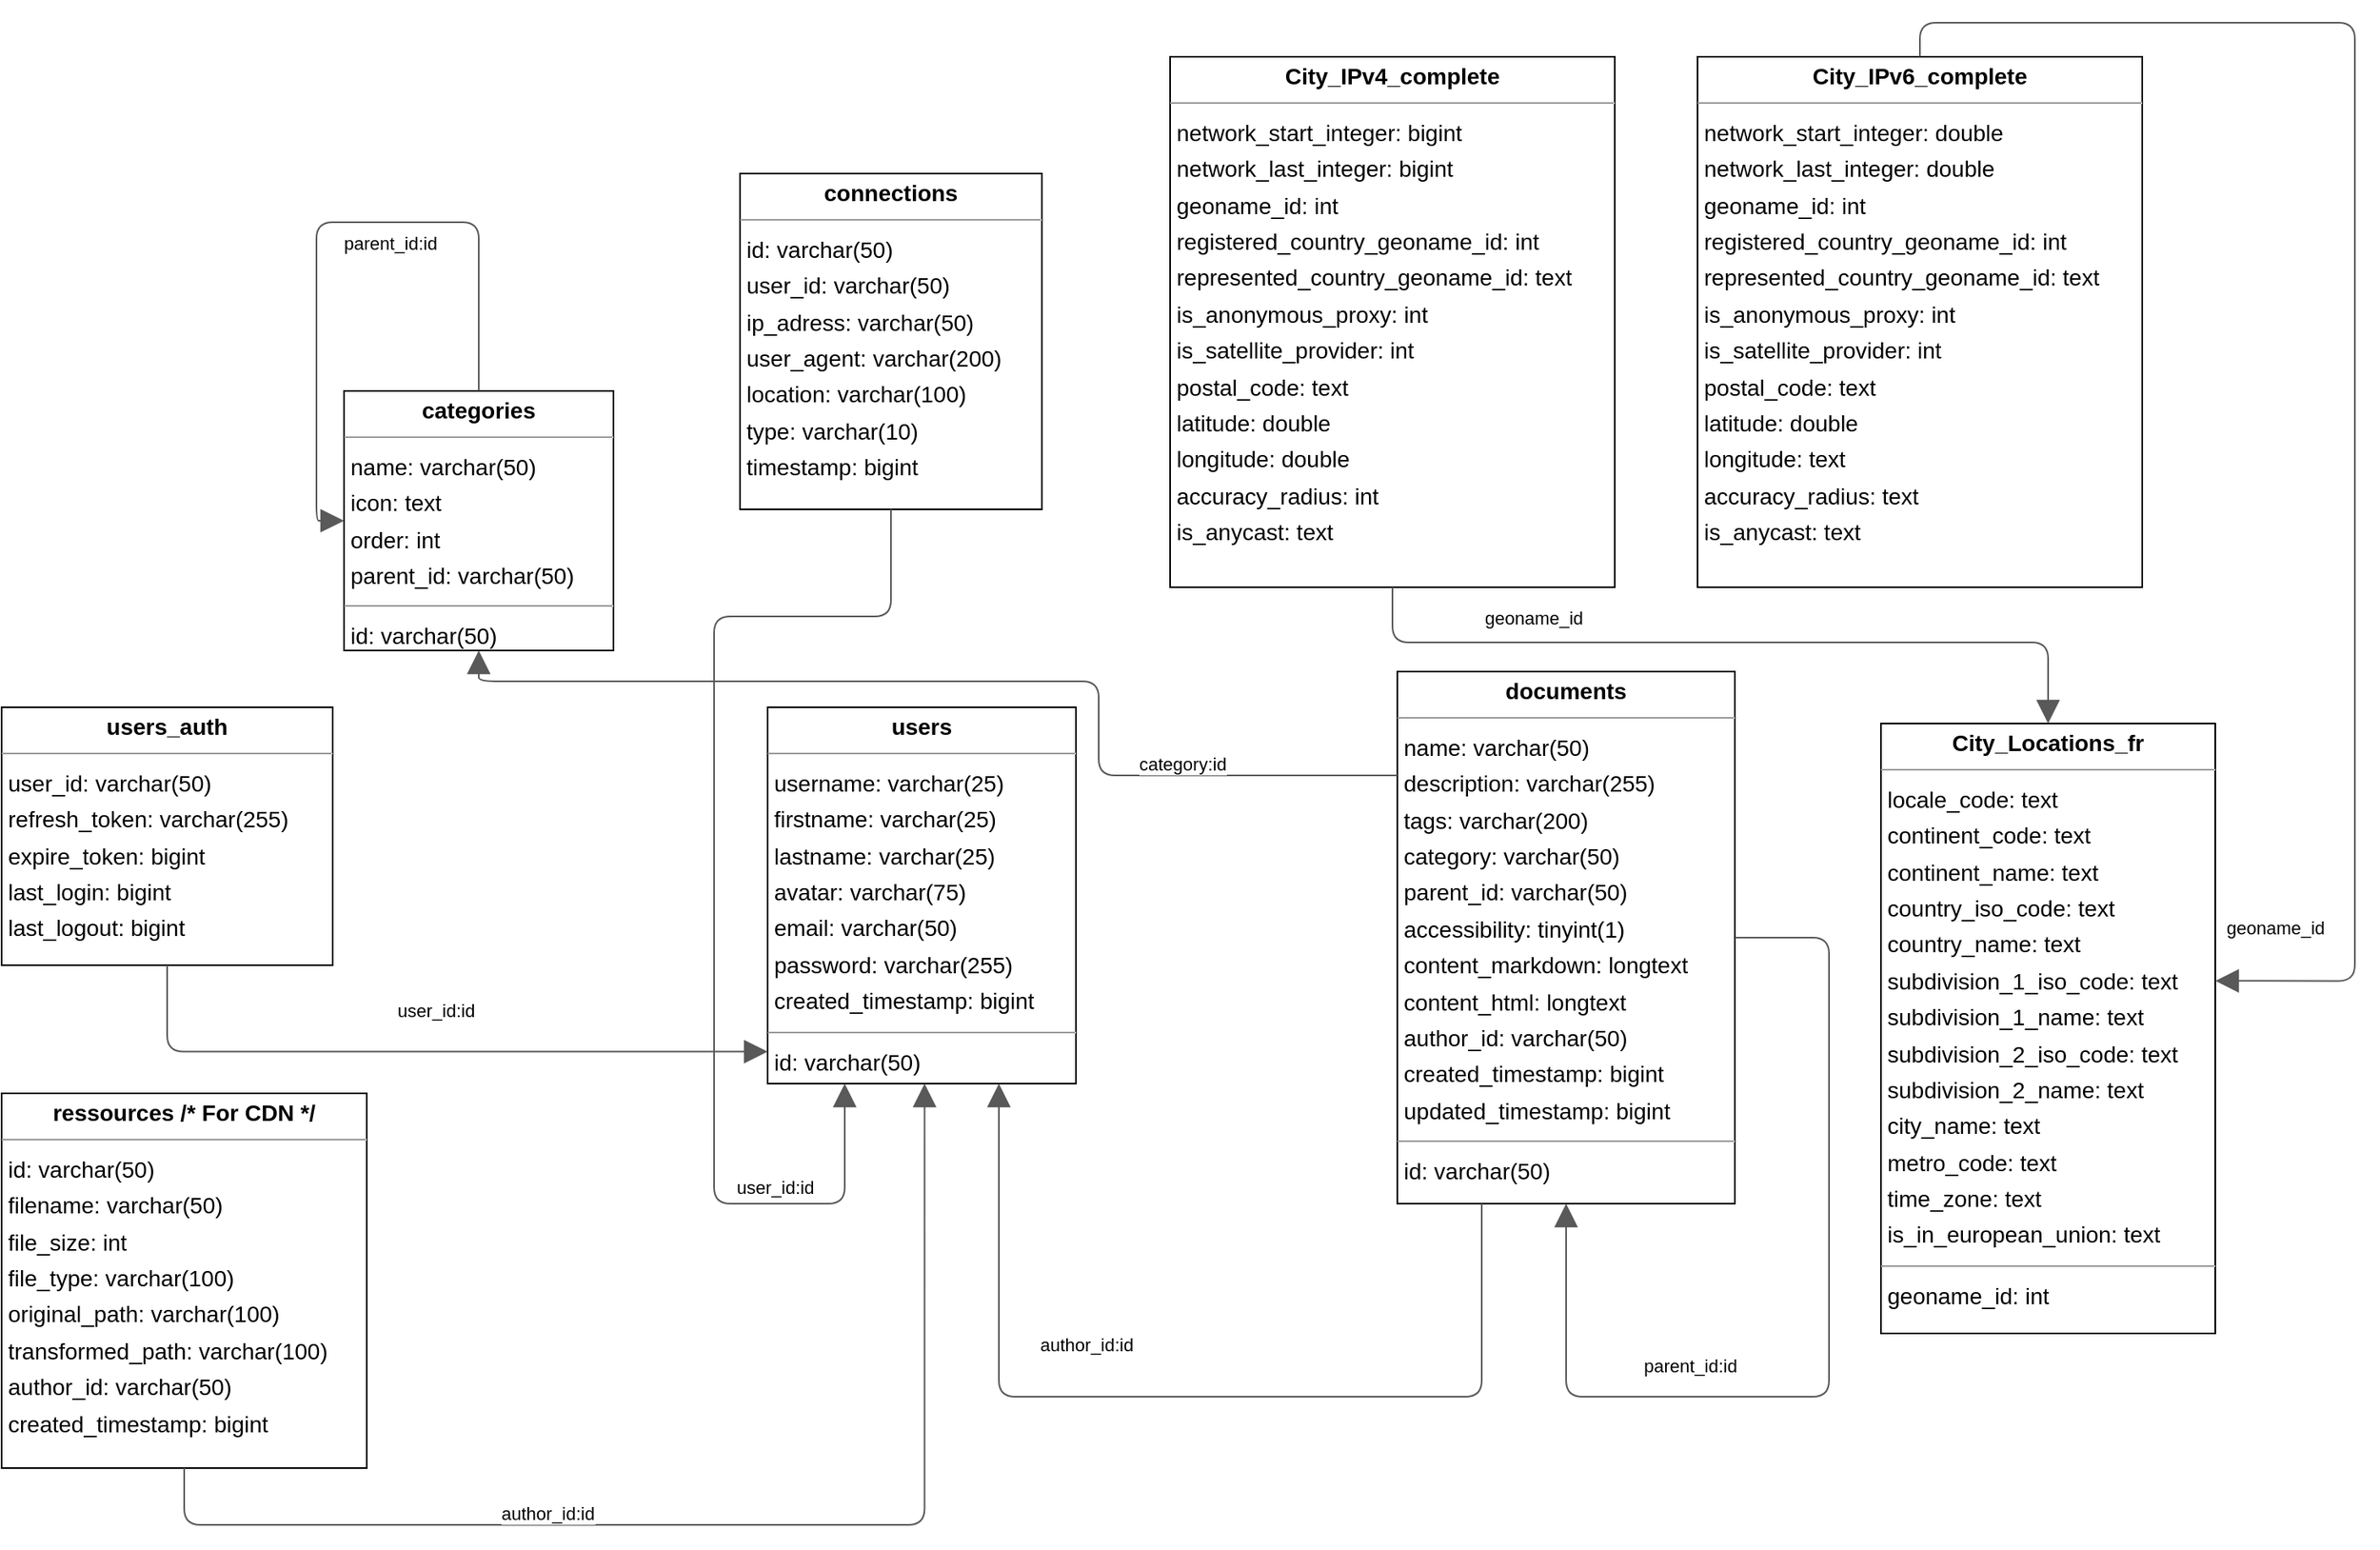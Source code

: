 <mxGraphModel dx="0" dy="0" grid="1" gridSize="10" guides="1" tooltips="1" connect="1" arrows="1" fold="1" page="0" pageScale="1" background="none" math="0" shadow="0">
  <root>
    <mxCell id="0" />
    <mxCell id="1" parent="0" />
    <mxCell id="node3" parent="1" vertex="1" value="&lt;p style=&quot;margin:0px;margin-top:4px;text-align:center;&quot;&gt;&lt;b&gt;City_IPv4_complete&lt;/b&gt;&lt;/p&gt;&lt;hr size=&quot;1&quot;/&gt;&lt;p style=&quot;margin:0 0 0 4px;line-height:1.6;&quot;&gt; network_start_integer: bigint&lt;br/&gt; network_last_integer: bigint&lt;br/&gt; geoname_id: int&lt;br/&gt; registered_country_geoname_id: int&lt;br/&gt; represented_country_geoname_id: text&lt;br/&gt; is_anonymous_proxy: int&lt;br/&gt; is_satellite_provider: int&lt;br/&gt; postal_code: text&lt;br/&gt; latitude: double&lt;br/&gt; longitude: double&lt;br/&gt; accuracy_radius: int&lt;br/&gt; is_anycast: text&lt;/p&gt;" style="verticalAlign=top;align=left;overflow=fill;fontSize=14;fontFamily=Helvetica;html=1;rounded=0;shadow=0;comic=0;labelBackgroundColor=none;strokeWidth=1;">
      <mxGeometry x="552" y="234" width="274" height="327" as="geometry" />
    </mxCell>
    <mxCell id="node2" parent="1" vertex="1" value="&lt;p style=&quot;margin:0px;margin-top:4px;text-align:center;&quot;&gt;&lt;b&gt;City_IPv6_complete&lt;/b&gt;&lt;/p&gt;&lt;hr size=&quot;1&quot;/&gt;&lt;p style=&quot;margin:0 0 0 4px;line-height:1.6;&quot;&gt; network_start_integer: double&lt;br/&gt; network_last_integer: double&lt;br/&gt; geoname_id: int&lt;br/&gt; registered_country_geoname_id: int&lt;br/&gt; represented_country_geoname_id: text&lt;br/&gt; is_anonymous_proxy: int&lt;br/&gt; is_satellite_provider: int&lt;br/&gt; postal_code: text&lt;br/&gt; latitude: double&lt;br/&gt; longitude: text&lt;br/&gt; accuracy_radius: text&lt;br/&gt; is_anycast: text&lt;/p&gt;" style="verticalAlign=top;align=left;overflow=fill;fontSize=14;fontFamily=Helvetica;html=1;rounded=0;shadow=0;comic=0;labelBackgroundColor=none;strokeWidth=1;">
      <mxGeometry x="877" y="234" width="274" height="327" as="geometry" />
    </mxCell>
    <mxCell id="node8" parent="1" vertex="1" value="&lt;p style=&quot;margin:0px;margin-top:4px;text-align:center;&quot;&gt;&lt;b&gt;City_Locations_fr&lt;/b&gt;&lt;/p&gt;&lt;hr size=&quot;1&quot;/&gt;&lt;p style=&quot;margin:0 0 0 4px;line-height:1.6;&quot;&gt; locale_code: text&lt;br/&gt; continent_code: text&lt;br/&gt; continent_name: text&lt;br/&gt; country_iso_code: text&lt;br/&gt; country_name: text&lt;br/&gt; subdivision_1_iso_code: text&lt;br/&gt; subdivision_1_name: text&lt;br/&gt; subdivision_2_iso_code: text&lt;br/&gt; subdivision_2_name: text&lt;br/&gt; city_name: text&lt;br/&gt; metro_code: text&lt;br/&gt; time_zone: text&lt;br/&gt; is_in_european_union: text&lt;/p&gt;&lt;hr size=&quot;1&quot;/&gt;&lt;p style=&quot;margin:0 0 0 4px;line-height:1.6;&quot;&gt; geoname_id: int&lt;/p&gt;" style="verticalAlign=top;align=left;overflow=fill;fontSize=14;fontFamily=Helvetica;html=1;rounded=0;shadow=0;comic=0;labelBackgroundColor=none;strokeWidth=1;">
      <mxGeometry x="990" y="645" width="206" height="376" as="geometry" />
    </mxCell>
    <mxCell id="node4" parent="1" vertex="1" value="&lt;p style=&quot;margin:0px;margin-top:4px;text-align:center;&quot;&gt;&lt;b&gt;categories&lt;/b&gt;&lt;/p&gt;&lt;hr size=&quot;1&quot;/&gt;&lt;p style=&quot;margin:0 0 0 4px;line-height:1.6;&quot;&gt; name: varchar(50)&lt;br/&gt; icon: text&lt;br/&gt; order: int&lt;br/&gt; parent_id: varchar(50)&lt;/p&gt;&lt;hr size=&quot;1&quot;/&gt;&lt;p style=&quot;margin:0 0 0 4px;line-height:1.6;&quot;&gt; id: varchar(50)&lt;/p&gt;" style="verticalAlign=top;align=left;overflow=fill;fontSize=14;fontFamily=Helvetica;html=1;rounded=0;shadow=0;comic=0;labelBackgroundColor=none;strokeWidth=1;">
      <mxGeometry x="43" y="440" width="166" height="160" as="geometry" />
    </mxCell>
    <mxCell id="node1" parent="1" vertex="1" value="&lt;p style=&quot;margin:0px;margin-top:4px;text-align:center;&quot;&gt;&lt;b&gt;connections&lt;/b&gt;&lt;/p&gt;&lt;hr size=&quot;1&quot;/&gt;&lt;p style=&quot;margin:0 0 0 4px;line-height:1.6;&quot;&gt; id: varchar(50)&lt;br/&gt; user_id: varchar(50)&lt;br/&gt; ip_adress: varchar(50)&lt;br/&gt; user_agent: varchar(200)&lt;br/&gt; location: varchar(100)&lt;br/&gt; type: varchar(10)&lt;br/&gt; timestamp: bigint&lt;/p&gt;" style="verticalAlign=top;align=left;overflow=fill;fontSize=14;fontFamily=Helvetica;html=1;rounded=0;shadow=0;comic=0;labelBackgroundColor=none;strokeWidth=1;">
      <mxGeometry x="287" y="306" width="186" height="207" as="geometry" />
    </mxCell>
    <mxCell id="node7" parent="1" vertex="1" value="&lt;p style=&quot;margin:0px;margin-top:4px;text-align:center;&quot;&gt;&lt;b&gt;documents&lt;/b&gt;&lt;/p&gt;&lt;hr size=&quot;1&quot;/&gt;&lt;p style=&quot;margin:0 0 0 4px;line-height:1.6;&quot;&gt; name: varchar(50)&lt;br/&gt; description: varchar(255)&lt;br/&gt; tags: varchar(200)&lt;br/&gt; category: varchar(50)&lt;br/&gt; parent_id: varchar(50)&lt;br/&gt; accessibility: tinyint(1)&lt;br/&gt; content_markdown: longtext&lt;br/&gt; content_html: longtext&lt;br/&gt; author_id: varchar(50)&lt;br/&gt; created_timestamp: bigint&lt;br/&gt; updated_timestamp: bigint&lt;/p&gt;&lt;hr size=&quot;1&quot;/&gt;&lt;p style=&quot;margin:0 0 0 4px;line-height:1.6;&quot;&gt; id: varchar(50)&lt;/p&gt;" style="verticalAlign=top;align=left;overflow=fill;fontSize=14;fontFamily=Helvetica;html=1;rounded=0;shadow=0;comic=0;labelBackgroundColor=none;strokeWidth=1;">
      <mxGeometry x="692" y="613" width="208" height="328" as="geometry" />
    </mxCell>
    <mxCell id="node5" parent="1" vertex="1" value="&lt;p style=&quot;margin:0px;margin-top:4px;text-align:center;&quot;&gt;&lt;b&gt;ressources  /* For CDN */&lt;/b&gt;&lt;/p&gt;&lt;hr size=&quot;1&quot;/&gt;&lt;p style=&quot;margin:0 0 0 4px;line-height:1.6;&quot;&gt; id: varchar(50)&lt;br/&gt; filename: varchar(50)&lt;br/&gt; file_size: int&lt;br/&gt; file_type: varchar(100)&lt;br/&gt; original_path: varchar(100)&lt;br/&gt; transformed_path: varchar(100)&lt;br/&gt; author_id: varchar(50)&lt;br/&gt; created_timestamp: bigint&lt;/p&gt;" style="verticalAlign=top;align=left;overflow=fill;fontSize=14;fontFamily=Helvetica;html=1;rounded=0;shadow=0;comic=0;labelBackgroundColor=none;strokeWidth=1;">
      <mxGeometry x="-168" y="873" width="225" height="231" as="geometry" />
    </mxCell>
    <mxCell id="node0" parent="1" vertex="1" value="&lt;p style=&quot;margin:0px;margin-top:4px;text-align:center;&quot;&gt;&lt;b&gt;users&lt;/b&gt;&lt;/p&gt;&lt;hr size=&quot;1&quot;/&gt;&lt;p style=&quot;margin:0 0 0 4px;line-height:1.6;&quot;&gt; username: varchar(25)&lt;br/&gt; firstname: varchar(25)&lt;br/&gt; lastname: varchar(25)&lt;br/&gt; avatar: varchar(75)&lt;br/&gt; email: varchar(50)&lt;br/&gt; password: varchar(255)&lt;br/&gt; created_timestamp: bigint&lt;/p&gt;&lt;hr size=&quot;1&quot;/&gt;&lt;p style=&quot;margin:0 0 0 4px;line-height:1.6;&quot;&gt; id: varchar(50)&lt;/p&gt;" style="verticalAlign=top;align=left;overflow=fill;fontSize=14;fontFamily=Helvetica;html=1;rounded=0;shadow=0;comic=0;labelBackgroundColor=none;strokeWidth=1;">
      <mxGeometry x="304" y="635" width="190" height="232" as="geometry" />
    </mxCell>
    <mxCell id="node6" parent="1" vertex="1" value="&lt;p style=&quot;margin:0px;margin-top:4px;text-align:center;&quot;&gt;&lt;b&gt;users_auth&lt;/b&gt;&lt;/p&gt;&lt;hr size=&quot;1&quot;/&gt;&lt;p style=&quot;margin:0 0 0 4px;line-height:1.6;&quot;&gt; user_id: varchar(50)&lt;br/&gt; refresh_token: varchar(255)&lt;br/&gt; expire_token: bigint&lt;br/&gt; last_login: bigint&lt;br/&gt; last_logout: bigint&lt;/p&gt;" style="verticalAlign=top;align=left;overflow=fill;fontSize=14;fontFamily=Helvetica;html=1;rounded=0;shadow=0;comic=0;labelBackgroundColor=none;strokeWidth=1;">
      <mxGeometry x="-168" y="635" width="204" height="159" as="geometry" />
    </mxCell>
    <mxCell id="edge8" edge="1" value="" parent="1" source="node3" target="node8" style="html=1;rounded=1;edgeStyle=orthogonalEdgeStyle;dashed=0;startArrow=none;endArrow=block;endSize=12;strokeColor=#595959;exitX=0.500;exitY=1.000;exitDx=0;exitDy=0;entryX=0.500;entryY=0.000;entryDx=0;entryDy=0;">
      <mxGeometry width="50" height="50" relative="1" as="geometry">
        <Array as="points">
          <mxPoint x="689" y="595" />
          <mxPoint x="1093" y="595" />
        </Array>
      </mxGeometry>
    </mxCell>
    <mxCell id="label50" parent="edge8" vertex="1" connectable="0" value="geoname_id" style="edgeLabel;resizable=0;html=1;align=left;verticalAlign=top;strokeColor=default;">
      <mxGeometry x="744" y="567" as="geometry" />
    </mxCell>
    <mxCell id="edge7" edge="1" value="" parent="1" source="node2" target="node8" style="html=1;rounded=1;edgeStyle=orthogonalEdgeStyle;dashed=0;startArrow=none;endArrow=block;endSize=12;strokeColor=#595959;exitX=0.500;exitY=0.000;exitDx=0;exitDy=0;entryX=1.000;entryY=0.422;entryDx=0;entryDy=0;">
      <mxGeometry width="50" height="50" relative="1" as="geometry">
        <Array as="points">
          <mxPoint x="1014" y="213" />
          <mxPoint x="1282" y="213" />
          <mxPoint x="1282" y="804" />
        </Array>
      </mxGeometry>
    </mxCell>
    <mxCell id="label44" parent="edge7" vertex="1" connectable="0" value="geoname_id" style="edgeLabel;resizable=0;html=1;align=left;verticalAlign=top;strokeColor=default;">
      <mxGeometry x="1201" y="758" as="geometry" />
    </mxCell>
    <mxCell id="edge1" edge="1" value="" parent="1" source="node4" target="node4" style="html=1;rounded=1;edgeStyle=orthogonalEdgeStyle;dashed=0;startArrow=none;endArrow=block;endSize=12;strokeColor=#595959;exitX=0.500;exitY=0.000;exitDx=0;exitDy=0;entryX=0.000;entryY=0.500;entryDx=0;entryDy=0;">
      <mxGeometry width="50" height="50" relative="1" as="geometry">
        <Array as="points">
          <mxPoint x="126" y="336" />
          <mxPoint x="26" y="336" />
          <mxPoint x="26" y="520" />
        </Array>
      </mxGeometry>
    </mxCell>
    <mxCell id="label8" parent="edge1" vertex="1" connectable="0" value="parent_id:id" style="edgeLabel;resizable=0;html=1;align=left;verticalAlign=top;strokeColor=default;">
      <mxGeometry x="41" y="336" as="geometry" />
    </mxCell>
    <mxCell id="edge6" edge="1" value="" parent="1" source="node1" target="node0" style="html=1;rounded=1;edgeStyle=orthogonalEdgeStyle;dashed=0;startArrow=none;endArrow=block;endSize=12;strokeColor=#595959;exitX=0.500;exitY=1.000;exitDx=0;exitDy=0;entryX=0.250;entryY=1.000;entryDx=0;entryDy=0;">
      <mxGeometry width="50" height="50" relative="1" as="geometry">
        <Array as="points">
          <mxPoint x="380" y="579" />
          <mxPoint x="271" y="579" />
          <mxPoint x="271" y="941" />
          <mxPoint x="352" y="941" />
        </Array>
      </mxGeometry>
    </mxCell>
    <mxCell id="label38" parent="edge6" vertex="1" connectable="0" value="user_id:id" style="edgeLabel;resizable=0;html=1;align=left;verticalAlign=top;strokeColor=default;">
      <mxGeometry x="283" y="918" as="geometry" />
    </mxCell>
    <mxCell id="edge2" edge="1" value="" parent="1" source="node7" target="node4" style="html=1;rounded=1;edgeStyle=orthogonalEdgeStyle;dashed=0;startArrow=none;endArrow=block;endSize=12;strokeColor=#595959;exitX=0.000;exitY=0.195;exitDx=0;exitDy=0;entryX=0.500;entryY=1.000;entryDx=0;entryDy=0;">
      <mxGeometry width="50" height="50" relative="1" as="geometry">
        <Array as="points">
          <mxPoint x="508" y="677" />
          <mxPoint x="508" y="619" />
          <mxPoint x="126" y="619" />
        </Array>
      </mxGeometry>
    </mxCell>
    <mxCell id="label14" parent="edge2" vertex="1" connectable="0" value="category:id" style="edgeLabel;resizable=0;html=1;align=left;verticalAlign=top;strokeColor=default;">
      <mxGeometry x="531" y="657" as="geometry" />
    </mxCell>
    <mxCell id="edge0" edge="1" value="" parent="1" source="node7" target="node7" style="html=1;rounded=1;edgeStyle=orthogonalEdgeStyle;dashed=0;startArrow=none;endArrow=block;endSize=12;strokeColor=#595959;exitX=1.000;exitY=0.500;exitDx=0;exitDy=0;entryX=0.500;entryY=1.000;entryDx=0;entryDy=0;">
      <mxGeometry width="50" height="50" relative="1" as="geometry">
        <Array as="points">
          <mxPoint x="958" y="777" />
          <mxPoint x="958" y="1060" />
          <mxPoint x="796" y="1060" />
        </Array>
      </mxGeometry>
    </mxCell>
    <mxCell id="label2" parent="edge0" vertex="1" connectable="0" value="parent_id:id" style="edgeLabel;resizable=0;html=1;align=left;verticalAlign=top;strokeColor=default;">
      <mxGeometry x="842" y="1028" as="geometry" />
    </mxCell>
    <mxCell id="edge3" edge="1" value="" parent="1" source="node7" target="node0" style="html=1;rounded=1;edgeStyle=orthogonalEdgeStyle;dashed=0;startArrow=none;endArrow=block;endSize=12;strokeColor=#595959;exitX=0.250;exitY=1.000;exitDx=0;exitDy=0;entryX=0.750;entryY=1.000;entryDx=0;entryDy=0;">
      <mxGeometry width="50" height="50" relative="1" as="geometry">
        <Array as="points">
          <mxPoint x="744" y="1060" />
          <mxPoint x="447" y="1060" />
        </Array>
      </mxGeometry>
    </mxCell>
    <mxCell id="label20" parent="edge3" vertex="1" connectable="0" value="author_id:id" style="edgeLabel;resizable=0;html=1;align=left;verticalAlign=top;strokeColor=default;">
      <mxGeometry x="470" y="1015" as="geometry" />
    </mxCell>
    <mxCell id="edge5" edge="1" value="" parent="1" source="node5" target="node0" style="html=1;rounded=1;edgeStyle=orthogonalEdgeStyle;dashed=0;startArrow=none;endArrow=block;endSize=12;strokeColor=#595959;exitX=0.500;exitY=1.000;exitDx=0;exitDy=0;entryX=0.509;entryY=1.000;entryDx=0;entryDy=0;">
      <mxGeometry width="50" height="50" relative="1" as="geometry">
        <Array as="points">
          <mxPoint x="-55" y="1139" />
          <mxPoint x="401" y="1139" />
        </Array>
      </mxGeometry>
    </mxCell>
    <mxCell id="label32" parent="edge5" vertex="1" connectable="0" value="author_id:id" style="edgeLabel;resizable=0;html=1;align=left;verticalAlign=top;strokeColor=default;">
      <mxGeometry x="138" y="1119" as="geometry" />
    </mxCell>
    <mxCell id="edge4" edge="1" value="" parent="1" source="node6" target="node0" style="html=1;rounded=1;edgeStyle=orthogonalEdgeStyle;dashed=0;startArrow=none;endArrow=block;endSize=12;strokeColor=#595959;exitX=0.500;exitY=1.000;exitDx=0;exitDy=0;entryX=0.000;entryY=0.915;entryDx=0;entryDy=0;">
      <mxGeometry width="50" height="50" relative="1" as="geometry">
        <Array as="points">
          <mxPoint x="-66" y="847" />
        </Array>
      </mxGeometry>
    </mxCell>
    <mxCell id="label26" parent="edge4" vertex="1" connectable="0" value="user_id:id" style="edgeLabel;resizable=0;html=1;align=left;verticalAlign=top;strokeColor=default;">
      <mxGeometry x="74" y="809" as="geometry" />
    </mxCell>
  </root>
</mxGraphModel>